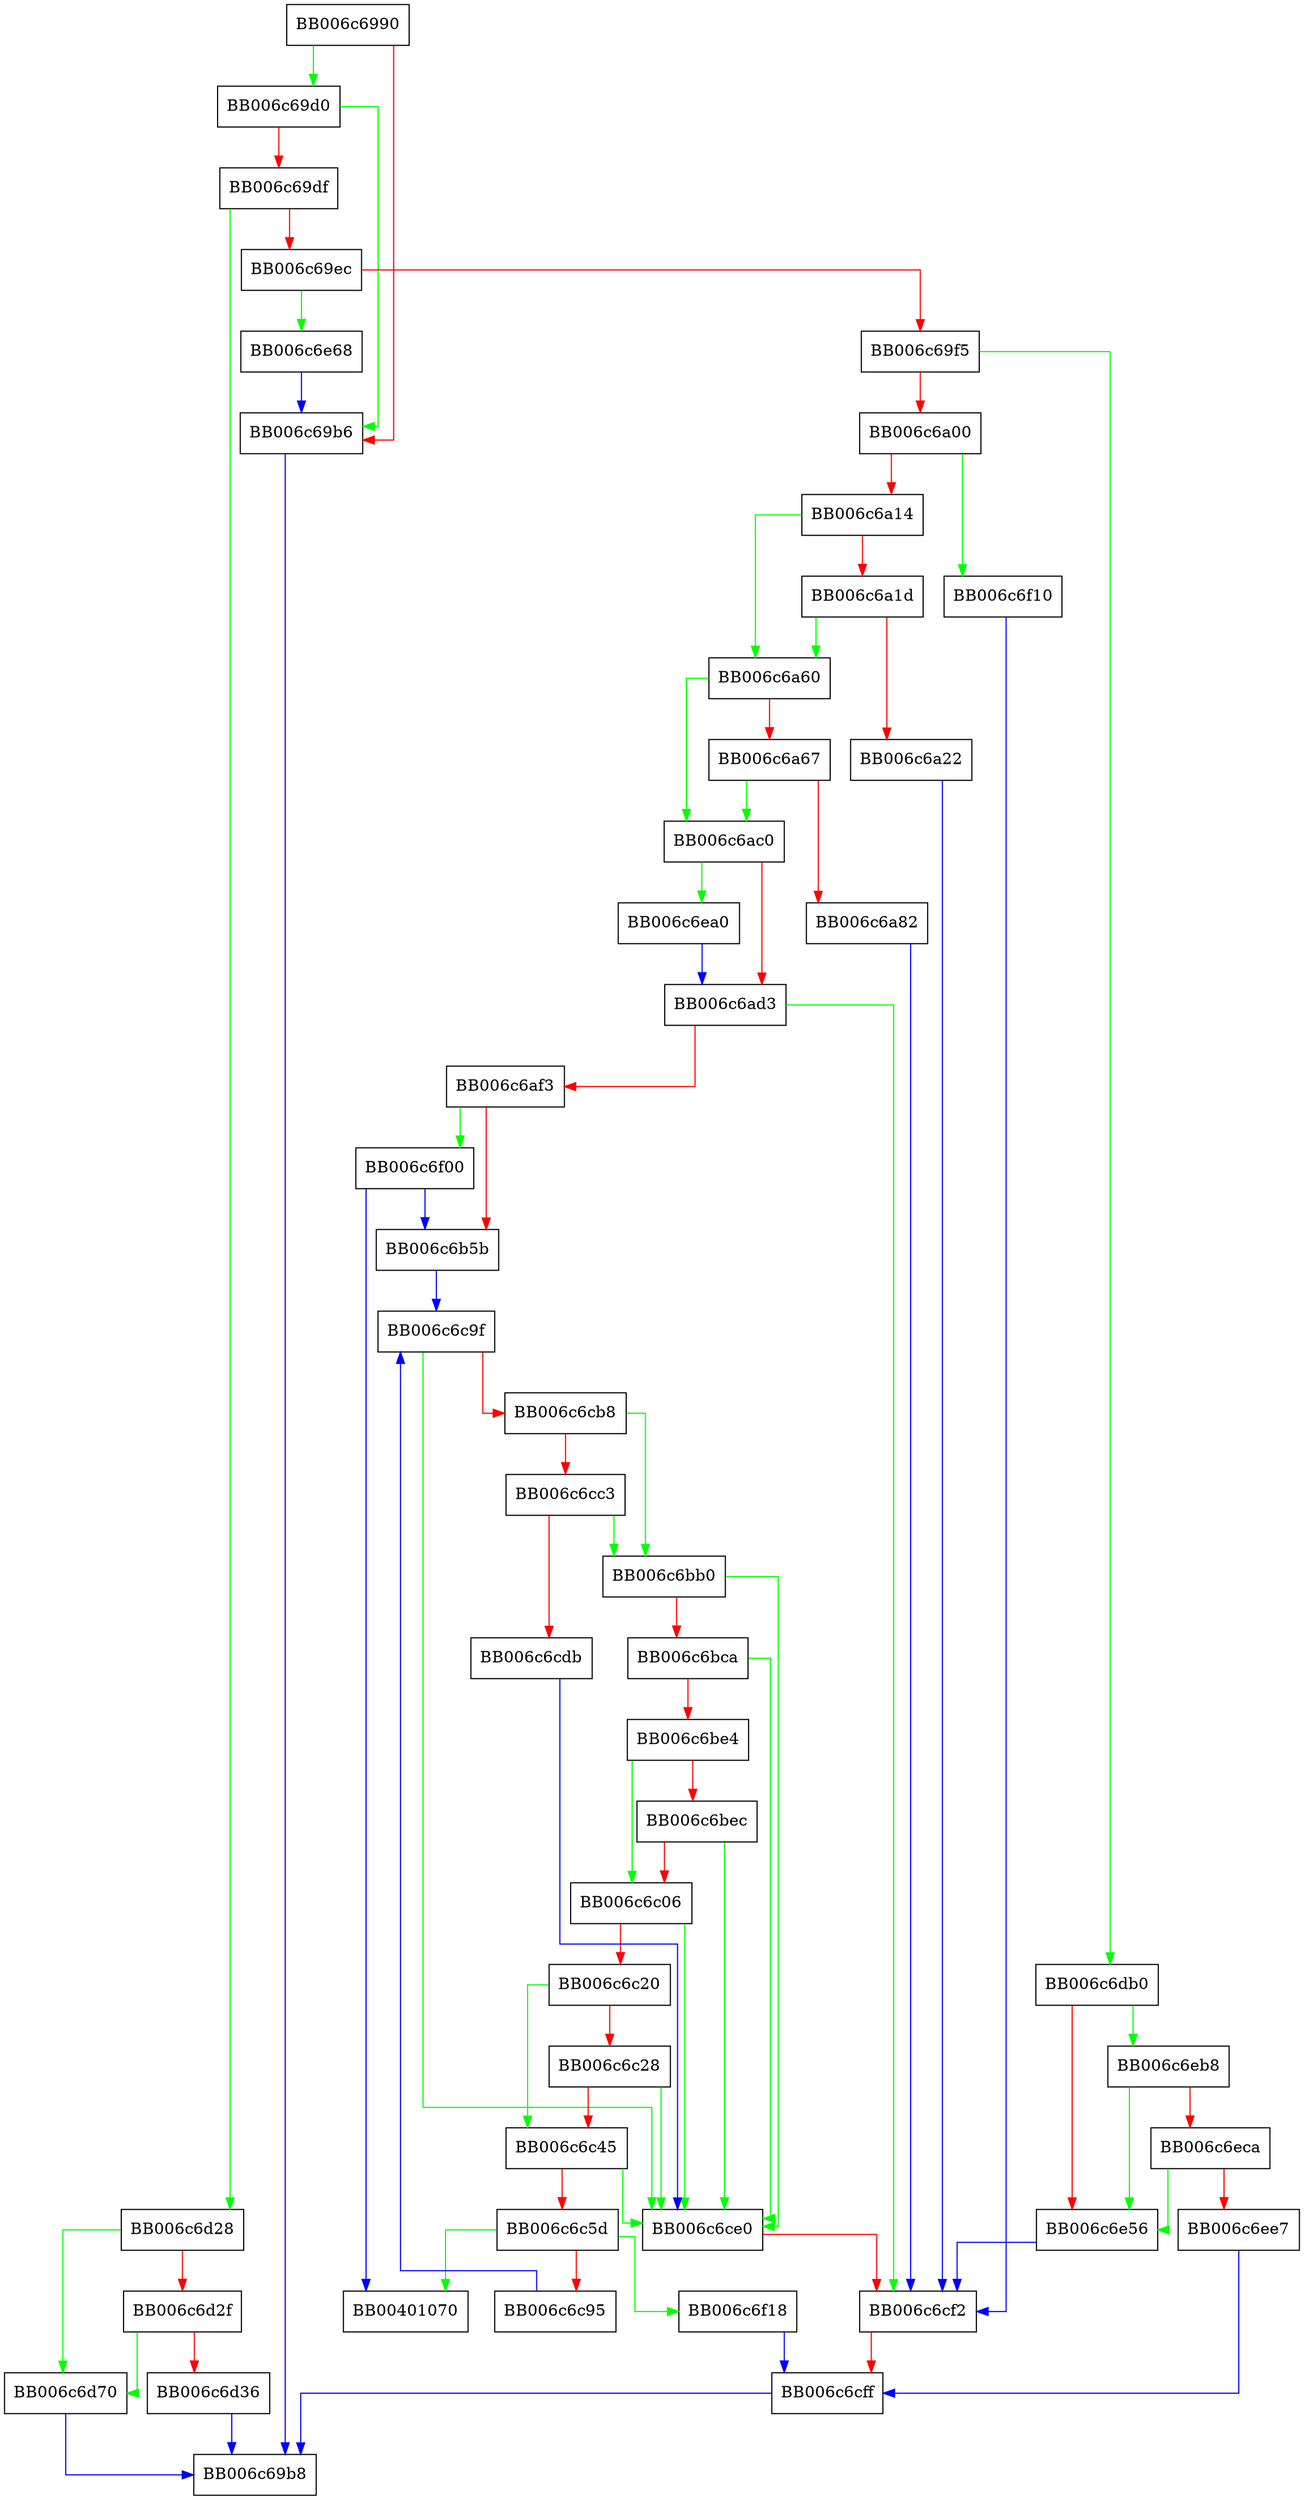 digraph kbkdf_derive {
  node [shape="box"];
  graph [splines=ortho];
  BB006c6990 -> BB006c69d0 [color="green"];
  BB006c6990 -> BB006c69b6 [color="red"];
  BB006c69b6 -> BB006c69b8 [color="blue"];
  BB006c69d0 -> BB006c69b6 [color="green"];
  BB006c69d0 -> BB006c69df [color="red"];
  BB006c69df -> BB006c6d28 [color="green"];
  BB006c69df -> BB006c69ec [color="red"];
  BB006c69ec -> BB006c6e68 [color="green"];
  BB006c69ec -> BB006c69f5 [color="red"];
  BB006c69f5 -> BB006c6db0 [color="green"];
  BB006c69f5 -> BB006c6a00 [color="red"];
  BB006c6a00 -> BB006c6f10 [color="green"];
  BB006c6a00 -> BB006c6a14 [color="red"];
  BB006c6a14 -> BB006c6a60 [color="green"];
  BB006c6a14 -> BB006c6a1d [color="red"];
  BB006c6a1d -> BB006c6a60 [color="green"];
  BB006c6a1d -> BB006c6a22 [color="red"];
  BB006c6a22 -> BB006c6cf2 [color="blue"];
  BB006c6a60 -> BB006c6ac0 [color="green"];
  BB006c6a60 -> BB006c6a67 [color="red"];
  BB006c6a67 -> BB006c6ac0 [color="green"];
  BB006c6a67 -> BB006c6a82 [color="red"];
  BB006c6a82 -> BB006c6cf2 [color="blue"];
  BB006c6ac0 -> BB006c6ea0 [color="green"];
  BB006c6ac0 -> BB006c6ad3 [color="red"];
  BB006c6ad3 -> BB006c6cf2 [color="green"];
  BB006c6ad3 -> BB006c6af3 [color="red"];
  BB006c6af3 -> BB006c6f00 [color="green"];
  BB006c6af3 -> BB006c6b5b [color="red"];
  BB006c6b5b -> BB006c6c9f [color="blue"];
  BB006c6bb0 -> BB006c6ce0 [color="green"];
  BB006c6bb0 -> BB006c6bca [color="red"];
  BB006c6bca -> BB006c6ce0 [color="green"];
  BB006c6bca -> BB006c6be4 [color="red"];
  BB006c6be4 -> BB006c6c06 [color="green"];
  BB006c6be4 -> BB006c6bec [color="red"];
  BB006c6bec -> BB006c6ce0 [color="green"];
  BB006c6bec -> BB006c6c06 [color="red"];
  BB006c6c06 -> BB006c6ce0 [color="green"];
  BB006c6c06 -> BB006c6c20 [color="red"];
  BB006c6c20 -> BB006c6c45 [color="green"];
  BB006c6c20 -> BB006c6c28 [color="red"];
  BB006c6c28 -> BB006c6ce0 [color="green"];
  BB006c6c28 -> BB006c6c45 [color="red"];
  BB006c6c45 -> BB006c6ce0 [color="green"];
  BB006c6c45 -> BB006c6c5d [color="red"];
  BB006c6c5d -> BB00401070 [color="green"];
  BB006c6c5d -> BB006c6f18 [color="green"];
  BB006c6c5d -> BB006c6c95 [color="red"];
  BB006c6c95 -> BB006c6c9f [color="blue"];
  BB006c6c9f -> BB006c6ce0 [color="green"];
  BB006c6c9f -> BB006c6cb8 [color="red"];
  BB006c6cb8 -> BB006c6bb0 [color="green"];
  BB006c6cb8 -> BB006c6cc3 [color="red"];
  BB006c6cc3 -> BB006c6bb0 [color="green"];
  BB006c6cc3 -> BB006c6cdb [color="red"];
  BB006c6cdb -> BB006c6ce0 [color="blue"];
  BB006c6ce0 -> BB006c6cf2 [color="red"];
  BB006c6cf2 -> BB006c6cff [color="red"];
  BB006c6cff -> BB006c69b8 [color="blue"];
  BB006c6d28 -> BB006c6d70 [color="green"];
  BB006c6d28 -> BB006c6d2f [color="red"];
  BB006c6d2f -> BB006c6d70 [color="green"];
  BB006c6d2f -> BB006c6d36 [color="red"];
  BB006c6d36 -> BB006c69b8 [color="blue"];
  BB006c6d70 -> BB006c69b8 [color="blue"];
  BB006c6db0 -> BB006c6eb8 [color="green"];
  BB006c6db0 -> BB006c6e56 [color="red"];
  BB006c6e56 -> BB006c6cf2 [color="blue"];
  BB006c6e68 -> BB006c69b6 [color="blue"];
  BB006c6ea0 -> BB006c6ad3 [color="blue"];
  BB006c6eb8 -> BB006c6e56 [color="green"];
  BB006c6eb8 -> BB006c6eca [color="red"];
  BB006c6eca -> BB006c6e56 [color="green"];
  BB006c6eca -> BB006c6ee7 [color="red"];
  BB006c6ee7 -> BB006c6cff [color="blue"];
  BB006c6f00 -> BB00401070 [color="blue"];
  BB006c6f00 -> BB006c6b5b [color="blue"];
  BB006c6f10 -> BB006c6cf2 [color="blue"];
  BB006c6f18 -> BB006c6cff [color="blue"];
}